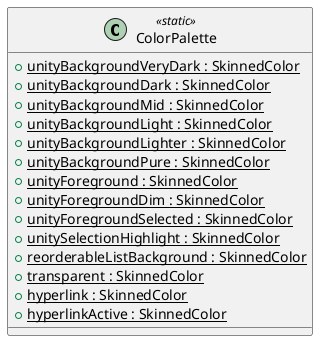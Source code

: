 @startuml
class ColorPalette <<static>> {
    + {static} unityBackgroundVeryDark : SkinnedColor
    + {static} unityBackgroundDark : SkinnedColor
    + {static} unityBackgroundMid : SkinnedColor
    + {static} unityBackgroundLight : SkinnedColor
    + {static} unityBackgroundLighter : SkinnedColor
    + {static} unityBackgroundPure : SkinnedColor
    + {static} unityForeground : SkinnedColor
    + {static} unityForegroundDim : SkinnedColor
    + {static} unityForegroundSelected : SkinnedColor
    + {static} unitySelectionHighlight : SkinnedColor
    + {static} reorderableListBackground : SkinnedColor
    + {static} transparent : SkinnedColor
    + {static} hyperlink : SkinnedColor
    + {static} hyperlinkActive : SkinnedColor
}
@enduml
